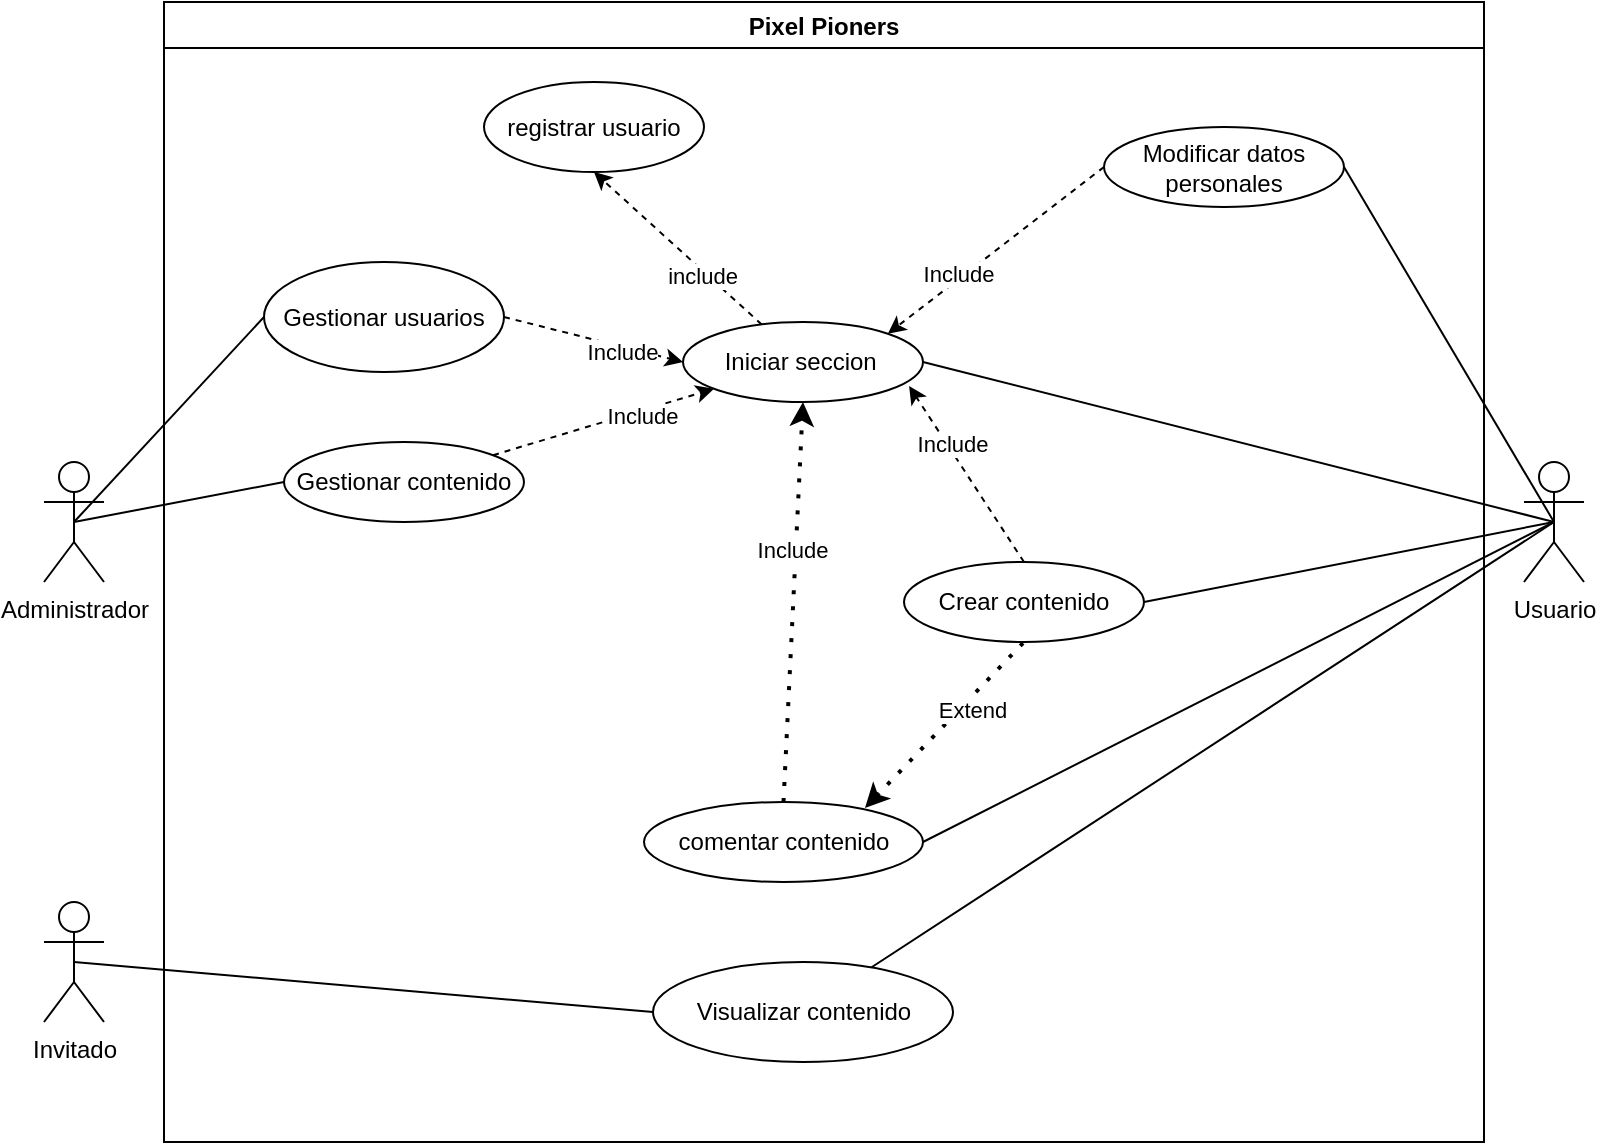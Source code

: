 <mxfile version="20.3.0" type="device"><diagram id="mk97XzuZbGWh9BloW9Ky" name="Página-1"><mxGraphModel dx="868" dy="553" grid="1" gridSize="10" guides="1" tooltips="1" connect="1" arrows="1" fold="1" page="1" pageScale="1" pageWidth="827" pageHeight="1169" math="0" shadow="0"><root><mxCell id="0"/><mxCell id="1" parent="0"/><mxCell id="pjDoBlAOeclf5zY83tgn-1" value="Pixel Pioners" style="swimlane;" vertex="1" parent="1"><mxGeometry x="90" y="30" width="660" height="570" as="geometry"/></mxCell><mxCell id="pjDoBlAOeclf5zY83tgn-5" value="registrar usuario" style="ellipse;whiteSpace=wrap;html=1;" vertex="1" parent="pjDoBlAOeclf5zY83tgn-1"><mxGeometry x="160" y="40" width="110" height="45" as="geometry"/></mxCell><mxCell id="pjDoBlAOeclf5zY83tgn-6" value="" style="endArrow=classic;html=1;rounded=0;dashed=1;entryX=0.5;entryY=1;entryDx=0;entryDy=0;" edge="1" parent="pjDoBlAOeclf5zY83tgn-1" source="pjDoBlAOeclf5zY83tgn-7" target="pjDoBlAOeclf5zY83tgn-5"><mxGeometry width="50" height="50" relative="1" as="geometry"><mxPoint x="460" y="200" as="sourcePoint"/><mxPoint x="510" y="260" as="targetPoint"/></mxGeometry></mxCell><mxCell id="pjDoBlAOeclf5zY83tgn-8" value="include" style="edgeLabel;html=1;align=center;verticalAlign=middle;resizable=0;points=[];" vertex="1" connectable="0" parent="pjDoBlAOeclf5zY83tgn-6"><mxGeometry x="-0.311" y="2" relative="1" as="geometry"><mxPoint as="offset"/></mxGeometry></mxCell><mxCell id="pjDoBlAOeclf5zY83tgn-7" value="Iniciar seccion&amp;nbsp;" style="ellipse;whiteSpace=wrap;html=1;" vertex="1" parent="pjDoBlAOeclf5zY83tgn-1"><mxGeometry x="259.5" y="160" width="120" height="40" as="geometry"/></mxCell><mxCell id="pjDoBlAOeclf5zY83tgn-9" value="Visualizar contenido" style="ellipse;whiteSpace=wrap;html=1;" vertex="1" parent="pjDoBlAOeclf5zY83tgn-1"><mxGeometry x="244.5" y="480" width="150" height="50" as="geometry"/></mxCell><mxCell id="pjDoBlAOeclf5zY83tgn-13" value="Crear contenido" style="ellipse;whiteSpace=wrap;html=1;" vertex="1" parent="pjDoBlAOeclf5zY83tgn-1"><mxGeometry x="370" y="280" width="120" height="40" as="geometry"/></mxCell><mxCell id="pjDoBlAOeclf5zY83tgn-15" value="" style="endArrow=classic;dashed=1;html=1;rounded=0;entryX=0.942;entryY=0.8;entryDx=0;entryDy=0;entryPerimeter=0;exitX=0.5;exitY=0;exitDx=0;exitDy=0;endFill=1;" edge="1" parent="pjDoBlAOeclf5zY83tgn-1" source="pjDoBlAOeclf5zY83tgn-13" target="pjDoBlAOeclf5zY83tgn-7"><mxGeometry width="50" height="50" relative="1" as="geometry"><mxPoint x="236.5" y="310" as="sourcePoint"/><mxPoint x="286.5" y="260" as="targetPoint"/></mxGeometry></mxCell><mxCell id="pjDoBlAOeclf5zY83tgn-16" value="Include" style="edgeLabel;html=1;align=center;verticalAlign=middle;resizable=0;points=[];" vertex="1" connectable="0" parent="pjDoBlAOeclf5zY83tgn-15"><mxGeometry x="0.323" y="-2" relative="1" as="geometry"><mxPoint as="offset"/></mxGeometry></mxCell><mxCell id="pjDoBlAOeclf5zY83tgn-17" value="comentar contenido" style="ellipse;whiteSpace=wrap;html=1;" vertex="1" parent="pjDoBlAOeclf5zY83tgn-1"><mxGeometry x="240" y="400" width="139.5" height="40" as="geometry"/></mxCell><mxCell id="pjDoBlAOeclf5zY83tgn-19" value="" style="endArrow=classic;dashed=1;html=1;dashPattern=1 3;strokeWidth=2;rounded=0;entryX=0.5;entryY=1;entryDx=0;entryDy=0;exitX=0.5;exitY=0;exitDx=0;exitDy=0;endFill=1;" edge="1" parent="pjDoBlAOeclf5zY83tgn-1" source="pjDoBlAOeclf5zY83tgn-17" target="pjDoBlAOeclf5zY83tgn-7"><mxGeometry width="50" height="50" relative="1" as="geometry"><mxPoint x="236" y="325" as="sourcePoint"/><mxPoint x="286" y="275" as="targetPoint"/></mxGeometry></mxCell><mxCell id="pjDoBlAOeclf5zY83tgn-20" value="Include" style="edgeLabel;html=1;align=center;verticalAlign=middle;resizable=0;points=[];" vertex="1" connectable="0" parent="pjDoBlAOeclf5zY83tgn-19"><mxGeometry x="0.26" y="2" relative="1" as="geometry"><mxPoint as="offset"/></mxGeometry></mxCell><mxCell id="pjDoBlAOeclf5zY83tgn-21" value="" style="endArrow=none;dashed=1;html=1;dashPattern=1 3;strokeWidth=2;rounded=0;entryX=0.5;entryY=1;entryDx=0;entryDy=0;exitX=0.792;exitY=0.075;exitDx=0;exitDy=0;exitPerimeter=0;endFill=0;startArrow=classic;startFill=1;" edge="1" parent="pjDoBlAOeclf5zY83tgn-1" source="pjDoBlAOeclf5zY83tgn-17" target="pjDoBlAOeclf5zY83tgn-13"><mxGeometry width="50" height="50" relative="1" as="geometry"><mxPoint x="236" y="325" as="sourcePoint"/><mxPoint x="286" y="275" as="targetPoint"/></mxGeometry></mxCell><mxCell id="pjDoBlAOeclf5zY83tgn-22" value="Extend" style="edgeLabel;html=1;align=center;verticalAlign=middle;resizable=0;points=[];" vertex="1" connectable="0" parent="pjDoBlAOeclf5zY83tgn-21"><mxGeometry x="0.264" y="-5" relative="1" as="geometry"><mxPoint as="offset"/></mxGeometry></mxCell><mxCell id="pjDoBlAOeclf5zY83tgn-23" value="Modificar datos personales" style="ellipse;whiteSpace=wrap;html=1;" vertex="1" parent="pjDoBlAOeclf5zY83tgn-1"><mxGeometry x="470" y="62.5" width="120" height="40" as="geometry"/></mxCell><mxCell id="pjDoBlAOeclf5zY83tgn-25" value="" style="endArrow=classic;dashed=1;html=1;rounded=0;entryX=1;entryY=0;entryDx=0;entryDy=0;exitX=0;exitY=0.5;exitDx=0;exitDy=0;endFill=1;" edge="1" parent="pjDoBlAOeclf5zY83tgn-1" source="pjDoBlAOeclf5zY83tgn-23" target="pjDoBlAOeclf5zY83tgn-7"><mxGeometry width="50" height="50" relative="1" as="geometry"><mxPoint x="432.21" y="188" as="sourcePoint"/><mxPoint x="336.0" y="130" as="targetPoint"/></mxGeometry></mxCell><mxCell id="pjDoBlAOeclf5zY83tgn-26" value="Include" style="edgeLabel;html=1;align=center;verticalAlign=middle;resizable=0;points=[];" vertex="1" connectable="0" parent="pjDoBlAOeclf5zY83tgn-25"><mxGeometry x="0.323" y="-2" relative="1" as="geometry"><mxPoint as="offset"/></mxGeometry></mxCell><mxCell id="pjDoBlAOeclf5zY83tgn-27" value="Gestionar usuarios" style="ellipse;whiteSpace=wrap;html=1;" vertex="1" parent="pjDoBlAOeclf5zY83tgn-1"><mxGeometry x="50" y="130" width="120" height="55" as="geometry"/></mxCell><mxCell id="pjDoBlAOeclf5zY83tgn-31" value="" style="endArrow=classic;dashed=1;html=1;rounded=0;entryX=0;entryY=0.5;entryDx=0;entryDy=0;exitX=1;exitY=0.5;exitDx=0;exitDy=0;endFill=1;" edge="1" parent="pjDoBlAOeclf5zY83tgn-1" source="pjDoBlAOeclf5zY83tgn-27" target="pjDoBlAOeclf5zY83tgn-7"><mxGeometry width="50" height="50" relative="1" as="geometry"><mxPoint x="287.57" y="180" as="sourcePoint"/><mxPoint x="199.996" y="220.858" as="targetPoint"/></mxGeometry></mxCell><mxCell id="pjDoBlAOeclf5zY83tgn-32" value="Include" style="edgeLabel;html=1;align=center;verticalAlign=middle;resizable=0;points=[];" vertex="1" connectable="0" parent="pjDoBlAOeclf5zY83tgn-31"><mxGeometry x="0.323" y="-2" relative="1" as="geometry"><mxPoint as="offset"/></mxGeometry></mxCell><mxCell id="pjDoBlAOeclf5zY83tgn-33" value="Gestionar contenido" style="ellipse;whiteSpace=wrap;html=1;" vertex="1" parent="pjDoBlAOeclf5zY83tgn-1"><mxGeometry x="60" y="220" width="120" height="40" as="geometry"/></mxCell><mxCell id="pjDoBlAOeclf5zY83tgn-36" value="" style="endArrow=classic;dashed=1;html=1;rounded=0;endFill=1;" edge="1" parent="pjDoBlAOeclf5zY83tgn-1" source="pjDoBlAOeclf5zY83tgn-33" target="pjDoBlAOeclf5zY83tgn-7"><mxGeometry width="50" height="50" relative="1" as="geometry"><mxPoint x="297.57" y="210" as="sourcePoint"/><mxPoint x="209.996" y="250.858" as="targetPoint"/></mxGeometry></mxCell><mxCell id="pjDoBlAOeclf5zY83tgn-37" value="Include" style="edgeLabel;html=1;align=center;verticalAlign=middle;resizable=0;points=[];" vertex="1" connectable="0" parent="pjDoBlAOeclf5zY83tgn-36"><mxGeometry x="0.323" y="-2" relative="1" as="geometry"><mxPoint as="offset"/></mxGeometry></mxCell><mxCell id="pjDoBlAOeclf5zY83tgn-2" value="Invitado" style="shape=umlActor;verticalLabelPosition=bottom;verticalAlign=top;html=1;outlineConnect=0;" vertex="1" parent="1"><mxGeometry x="30" y="480" width="30" height="60" as="geometry"/></mxCell><mxCell id="pjDoBlAOeclf5zY83tgn-4" style="rounded=0;orthogonalLoop=1;jettySize=auto;html=1;exitX=0.5;exitY=0.5;exitDx=0;exitDy=0;exitPerimeter=0;entryX=1;entryY=0.5;entryDx=0;entryDy=0;endArrow=none;endFill=0;" edge="1" parent="1" source="pjDoBlAOeclf5zY83tgn-3" target="pjDoBlAOeclf5zY83tgn-7"><mxGeometry relative="1" as="geometry"><mxPoint x="620" y="170" as="targetPoint"/></mxGeometry></mxCell><mxCell id="pjDoBlAOeclf5zY83tgn-11" style="rounded=0;orthogonalLoop=1;jettySize=auto;html=1;exitX=0.5;exitY=0.5;exitDx=0;exitDy=0;exitPerimeter=0;endArrow=none;endFill=0;" edge="1" parent="1" source="pjDoBlAOeclf5zY83tgn-3" target="pjDoBlAOeclf5zY83tgn-9"><mxGeometry relative="1" as="geometry"/></mxCell><mxCell id="pjDoBlAOeclf5zY83tgn-3" value="Usuario" style="shape=umlActor;verticalLabelPosition=bottom;verticalAlign=top;html=1;outlineConnect=0;" vertex="1" parent="1"><mxGeometry x="770" y="260" width="30" height="60" as="geometry"/></mxCell><mxCell id="pjDoBlAOeclf5zY83tgn-10" value="" style="endArrow=none;html=1;rounded=0;exitX=0.5;exitY=0.5;exitDx=0;exitDy=0;exitPerimeter=0;entryX=0;entryY=0.5;entryDx=0;entryDy=0;" edge="1" parent="1" source="pjDoBlAOeclf5zY83tgn-2" target="pjDoBlAOeclf5zY83tgn-9"><mxGeometry width="50" height="50" relative="1" as="geometry"><mxPoint x="320" y="340" as="sourcePoint"/><mxPoint x="370" y="290" as="targetPoint"/></mxGeometry></mxCell><mxCell id="pjDoBlAOeclf5zY83tgn-14" value="" style="endArrow=none;html=1;rounded=0;entryX=0.5;entryY=0.5;entryDx=0;entryDy=0;entryPerimeter=0;exitX=1;exitY=0.5;exitDx=0;exitDy=0;" edge="1" parent="1" source="pjDoBlAOeclf5zY83tgn-13" target="pjDoBlAOeclf5zY83tgn-3"><mxGeometry width="50" height="50" relative="1" as="geometry"><mxPoint x="320" y="340" as="sourcePoint"/><mxPoint x="370" y="290" as="targetPoint"/></mxGeometry></mxCell><mxCell id="pjDoBlAOeclf5zY83tgn-18" value="" style="endArrow=none;html=1;rounded=0;entryX=0.5;entryY=0.5;entryDx=0;entryDy=0;entryPerimeter=0;exitX=1;exitY=0.5;exitDx=0;exitDy=0;" edge="1" parent="1" source="pjDoBlAOeclf5zY83tgn-17" target="pjDoBlAOeclf5zY83tgn-3"><mxGeometry width="50" height="50" relative="1" as="geometry"><mxPoint x="320" y="340" as="sourcePoint"/><mxPoint x="370" y="290" as="targetPoint"/></mxGeometry></mxCell><mxCell id="pjDoBlAOeclf5zY83tgn-24" value="" style="endArrow=none;html=1;rounded=0;entryX=1;entryY=0.5;entryDx=0;entryDy=0;exitX=0.5;exitY=0.5;exitDx=0;exitDy=0;exitPerimeter=0;" edge="1" parent="1" source="pjDoBlAOeclf5zY83tgn-3" target="pjDoBlAOeclf5zY83tgn-23"><mxGeometry width="50" height="50" relative="1" as="geometry"><mxPoint x="320" y="340" as="sourcePoint"/><mxPoint x="370" y="290" as="targetPoint"/></mxGeometry></mxCell><mxCell id="pjDoBlAOeclf5zY83tgn-29" value="Administrador" style="shape=umlActor;verticalLabelPosition=bottom;verticalAlign=top;html=1;outlineConnect=0;" vertex="1" parent="1"><mxGeometry x="30" y="260" width="30" height="60" as="geometry"/></mxCell><mxCell id="pjDoBlAOeclf5zY83tgn-30" value="" style="endArrow=none;html=1;rounded=0;exitX=0;exitY=0.5;exitDx=0;exitDy=0;entryX=0.5;entryY=0.5;entryDx=0;entryDy=0;entryPerimeter=0;" edge="1" parent="1" source="pjDoBlAOeclf5zY83tgn-27" target="pjDoBlAOeclf5zY83tgn-29"><mxGeometry width="50" height="50" relative="1" as="geometry"><mxPoint x="320" y="340" as="sourcePoint"/><mxPoint x="370" y="290" as="targetPoint"/></mxGeometry></mxCell><mxCell id="pjDoBlAOeclf5zY83tgn-34" value="" style="endArrow=none;html=1;rounded=0;exitX=0.5;exitY=0.5;exitDx=0;exitDy=0;exitPerimeter=0;" edge="1" parent="1" source="pjDoBlAOeclf5zY83tgn-29"><mxGeometry width="50" height="50" relative="1" as="geometry"><mxPoint x="320" y="290" as="sourcePoint"/><mxPoint x="150" y="270" as="targetPoint"/></mxGeometry></mxCell></root></mxGraphModel></diagram></mxfile>